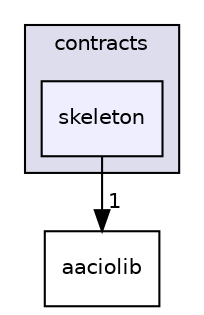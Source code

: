 digraph "contracts/skeleton" {
  compound=true
  node [ fontsize="10", fontname="Helvetica"];
  edge [ labelfontsize="10", labelfontname="Helvetica"];
  subgraph clusterdir_ae9b15dd87e066e1908bbd90e8f38627 {
    graph [ bgcolor="#ddddee", pencolor="black", label="contracts" fontname="Helvetica", fontsize="10", URL="dir_ae9b15dd87e066e1908bbd90e8f38627.html"]
  dir_3680d2f7810f6721560f2a624729277d [shape=box, label="skeleton", style="filled", fillcolor="#eeeeff", pencolor="black", URL="dir_3680d2f7810f6721560f2a624729277d.html"];
  }
  dir_eebd46385ac17dfe81e47e86b6b64bf0 [shape=box label="aaciolib" URL="dir_eebd46385ac17dfe81e47e86b6b64bf0.html"];
  dir_3680d2f7810f6721560f2a624729277d->dir_eebd46385ac17dfe81e47e86b6b64bf0 [headlabel="1", labeldistance=1.5 headhref="dir_001636_000015.html"];
}
